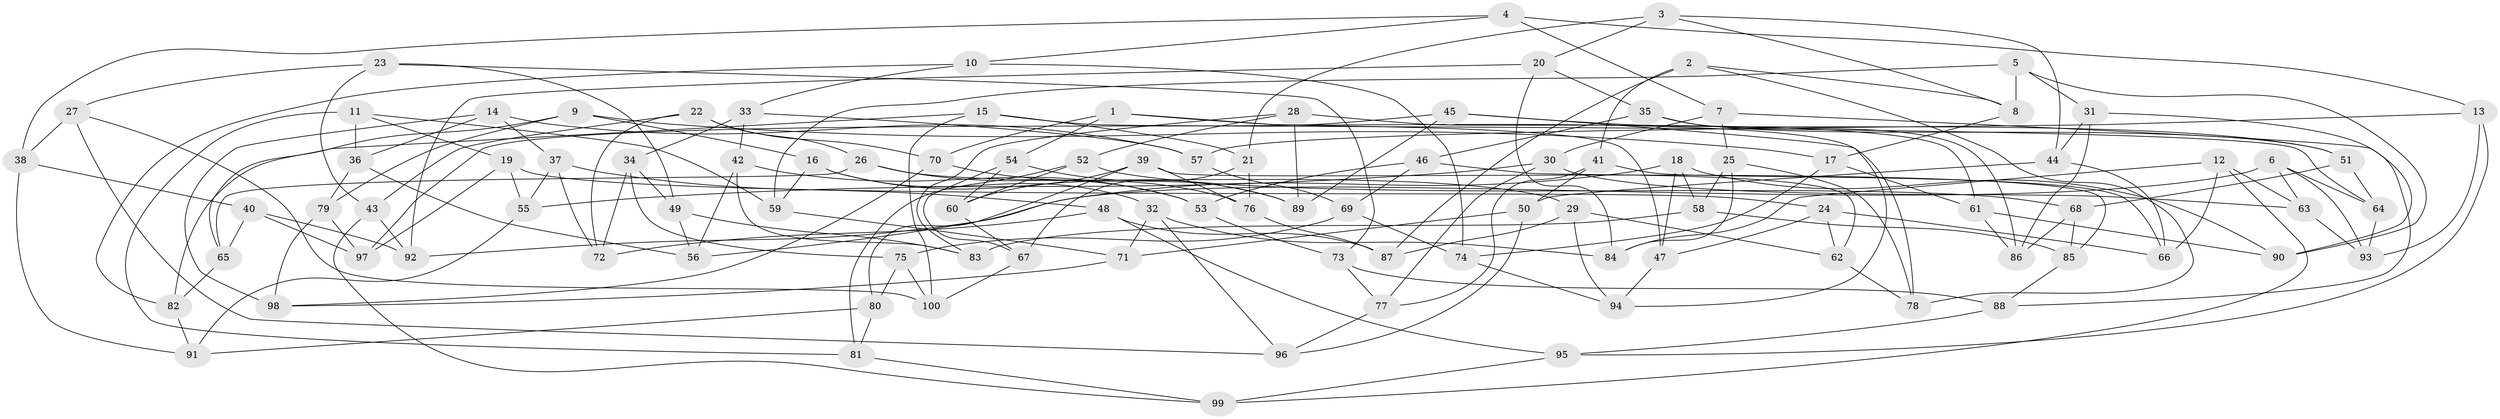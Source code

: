 // Generated by graph-tools (version 1.1) at 2025/16/03/09/25 04:16:43]
// undirected, 100 vertices, 200 edges
graph export_dot {
graph [start="1"]
  node [color=gray90,style=filled];
  1;
  2;
  3;
  4;
  5;
  6;
  7;
  8;
  9;
  10;
  11;
  12;
  13;
  14;
  15;
  16;
  17;
  18;
  19;
  20;
  21;
  22;
  23;
  24;
  25;
  26;
  27;
  28;
  29;
  30;
  31;
  32;
  33;
  34;
  35;
  36;
  37;
  38;
  39;
  40;
  41;
  42;
  43;
  44;
  45;
  46;
  47;
  48;
  49;
  50;
  51;
  52;
  53;
  54;
  55;
  56;
  57;
  58;
  59;
  60;
  61;
  62;
  63;
  64;
  65;
  66;
  67;
  68;
  69;
  70;
  71;
  72;
  73;
  74;
  75;
  76;
  77;
  78;
  79;
  80;
  81;
  82;
  83;
  84;
  85;
  86;
  87;
  88;
  89;
  90;
  91;
  92;
  93;
  94;
  95;
  96;
  97;
  98;
  99;
  100;
  1 -- 54;
  1 -- 47;
  1 -- 70;
  1 -- 78;
  2 -- 41;
  2 -- 8;
  2 -- 78;
  2 -- 87;
  3 -- 21;
  3 -- 20;
  3 -- 8;
  3 -- 44;
  4 -- 38;
  4 -- 7;
  4 -- 10;
  4 -- 13;
  5 -- 59;
  5 -- 90;
  5 -- 31;
  5 -- 8;
  6 -- 63;
  6 -- 93;
  6 -- 64;
  6 -- 92;
  7 -- 25;
  7 -- 88;
  7 -- 30;
  8 -- 17;
  9 -- 17;
  9 -- 79;
  9 -- 65;
  9 -- 16;
  10 -- 33;
  10 -- 74;
  10 -- 82;
  11 -- 59;
  11 -- 19;
  11 -- 81;
  11 -- 36;
  12 -- 66;
  12 -- 84;
  12 -- 99;
  12 -- 63;
  13 -- 95;
  13 -- 93;
  13 -- 57;
  14 -- 57;
  14 -- 37;
  14 -- 98;
  14 -- 36;
  15 -- 100;
  15 -- 64;
  15 -- 21;
  15 -- 82;
  16 -- 76;
  16 -- 59;
  16 -- 32;
  17 -- 61;
  17 -- 74;
  18 -- 47;
  18 -- 56;
  18 -- 90;
  18 -- 58;
  19 -- 55;
  19 -- 24;
  19 -- 97;
  20 -- 92;
  20 -- 35;
  20 -- 84;
  21 -- 76;
  21 -- 67;
  22 -- 70;
  22 -- 26;
  22 -- 72;
  22 -- 43;
  23 -- 49;
  23 -- 73;
  23 -- 27;
  23 -- 43;
  24 -- 62;
  24 -- 66;
  24 -- 47;
  25 -- 58;
  25 -- 78;
  25 -- 84;
  26 -- 29;
  26 -- 53;
  26 -- 65;
  27 -- 96;
  27 -- 38;
  27 -- 100;
  28 -- 89;
  28 -- 52;
  28 -- 83;
  28 -- 61;
  29 -- 87;
  29 -- 94;
  29 -- 62;
  30 -- 63;
  30 -- 77;
  30 -- 55;
  31 -- 90;
  31 -- 86;
  31 -- 44;
  32 -- 96;
  32 -- 84;
  32 -- 71;
  33 -- 42;
  33 -- 34;
  33 -- 57;
  34 -- 49;
  34 -- 72;
  34 -- 75;
  35 -- 51;
  35 -- 86;
  35 -- 46;
  36 -- 56;
  36 -- 79;
  37 -- 55;
  37 -- 72;
  37 -- 48;
  38 -- 40;
  38 -- 91;
  39 -- 85;
  39 -- 60;
  39 -- 80;
  39 -- 76;
  40 -- 97;
  40 -- 92;
  40 -- 65;
  41 -- 77;
  41 -- 66;
  41 -- 50;
  42 -- 83;
  42 -- 53;
  42 -- 56;
  43 -- 92;
  43 -- 99;
  44 -- 66;
  44 -- 50;
  45 -- 51;
  45 -- 94;
  45 -- 89;
  45 -- 97;
  46 -- 69;
  46 -- 53;
  46 -- 62;
  47 -- 94;
  48 -- 95;
  48 -- 72;
  48 -- 87;
  49 -- 56;
  49 -- 83;
  50 -- 96;
  50 -- 71;
  51 -- 64;
  51 -- 68;
  52 -- 81;
  52 -- 60;
  52 -- 68;
  53 -- 73;
  54 -- 60;
  54 -- 89;
  54 -- 67;
  55 -- 91;
  57 -- 69;
  58 -- 83;
  58 -- 85;
  59 -- 71;
  60 -- 67;
  61 -- 86;
  61 -- 90;
  62 -- 78;
  63 -- 93;
  64 -- 93;
  65 -- 82;
  67 -- 100;
  68 -- 85;
  68 -- 86;
  69 -- 75;
  69 -- 74;
  70 -- 98;
  70 -- 89;
  71 -- 98;
  73 -- 77;
  73 -- 88;
  74 -- 94;
  75 -- 100;
  75 -- 80;
  76 -- 87;
  77 -- 96;
  79 -- 97;
  79 -- 98;
  80 -- 81;
  80 -- 91;
  81 -- 99;
  82 -- 91;
  85 -- 88;
  88 -- 95;
  95 -- 99;
}
